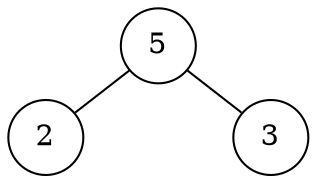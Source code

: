digraph BT320 {
    nodesep=1;
    ranksep=0.1;
    margin=0;
    graph [ordering="out"]
    node [shape=circle];
    edge [arrowsize=0.8, arrowhead=none, arrowtail=none];
    5 -> 2;
    5 -> 3;
}